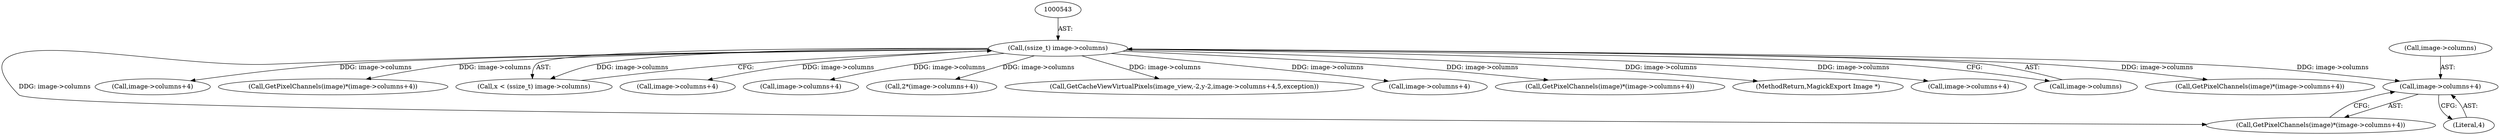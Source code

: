digraph "0_ImageMagick_d4fc44b58a14f76b1ac997517d742ee12c9dc5d3@pointer" {
"1000590" [label="(Call,image->columns+4)"];
"1000542" [label="(Call,(ssize_t) image->columns)"];
"1000587" [label="(Call,GetPixelChannels(image)*(image->columns+4))"];
"1000542" [label="(Call,(ssize_t) image->columns)"];
"1000662" [label="(Call,image->columns+4)"];
"1000591" [label="(Call,image->columns)"];
"1000635" [label="(Call,GetPixelChannels(image)*(image->columns+4))"];
"1000590" [label="(Call,image->columns+4)"];
"1000540" [label="(Call,x < (ssize_t) image->columns)"];
"1000526" [label="(Call,image->columns+4)"];
"1000638" [label="(Call,image->columns+4)"];
"1000524" [label="(Call,2*(image->columns+4))"];
"1000474" [label="(Call,GetCacheViewVirtualPixels(image_view,-2,y-2,image->columns+4,5,exception))"];
"1000481" [label="(Call,image->columns+4)"];
"1000611" [label="(Call,GetPixelChannels(image)*(image->columns+4))"];
"1000815" [label="(MethodReturn,MagickExport Image *)"];
"1000614" [label="(Call,image->columns+4)"];
"1000544" [label="(Call,image->columns)"];
"1000659" [label="(Call,GetPixelChannels(image)*(image->columns+4))"];
"1000594" [label="(Literal,4)"];
"1000590" -> "1000587"  [label="AST: "];
"1000590" -> "1000594"  [label="CFG: "];
"1000591" -> "1000590"  [label="AST: "];
"1000594" -> "1000590"  [label="AST: "];
"1000587" -> "1000590"  [label="CFG: "];
"1000542" -> "1000590"  [label="DDG: image->columns"];
"1000542" -> "1000540"  [label="AST: "];
"1000542" -> "1000544"  [label="CFG: "];
"1000543" -> "1000542"  [label="AST: "];
"1000544" -> "1000542"  [label="AST: "];
"1000540" -> "1000542"  [label="CFG: "];
"1000542" -> "1000815"  [label="DDG: image->columns"];
"1000542" -> "1000474"  [label="DDG: image->columns"];
"1000542" -> "1000481"  [label="DDG: image->columns"];
"1000542" -> "1000524"  [label="DDG: image->columns"];
"1000542" -> "1000526"  [label="DDG: image->columns"];
"1000542" -> "1000540"  [label="DDG: image->columns"];
"1000542" -> "1000587"  [label="DDG: image->columns"];
"1000542" -> "1000611"  [label="DDG: image->columns"];
"1000542" -> "1000614"  [label="DDG: image->columns"];
"1000542" -> "1000635"  [label="DDG: image->columns"];
"1000542" -> "1000638"  [label="DDG: image->columns"];
"1000542" -> "1000659"  [label="DDG: image->columns"];
"1000542" -> "1000662"  [label="DDG: image->columns"];
}
